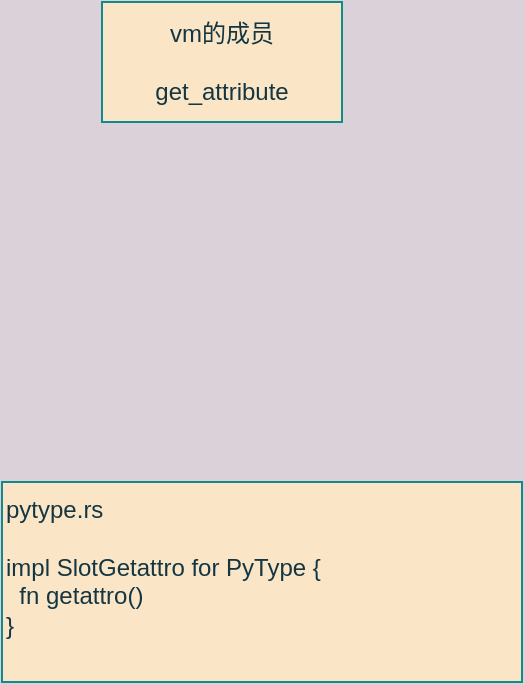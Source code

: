 <mxfile version="13.10.0" type="embed" pages="2">
    <diagram id="XS52OLoeRTV5R885y_wZ" name="Page-1">
        <mxGraphModel dx="938" dy="815" grid="1" gridSize="10" guides="1" tooltips="1" connect="1" arrows="1" fold="1" page="1" pageScale="1" pageWidth="850" pageHeight="1100" background="#DAD2D8" math="0" shadow="0">
            <root>
                <mxCell id="0"/>
                <mxCell id="1" parent="0"/>
                <mxCell id="2" value="vm的成员&lt;br&gt;&lt;br&gt;get_attribute" style="rounded=0;whiteSpace=wrap;html=1;sketch=0;strokeColor=#0F8B8D;fillColor=#FAE5C7;fontColor=#143642;" parent="1" vertex="1">
                    <mxGeometry x="290" y="110" width="120" height="60" as="geometry"/>
                </mxCell>
                <mxCell id="3" value="pytype.rs&lt;br&gt;&lt;br&gt;impl SlotGetattro for PyType {&lt;br&gt;&amp;nbsp; fn getattro()&lt;br&gt;}" style="rounded=0;whiteSpace=wrap;html=1;sketch=0;strokeColor=#0F8B8D;fillColor=#FAE5C7;fontColor=#143642;align=left;verticalAlign=top;" parent="1" vertex="1">
                    <mxGeometry x="240" y="350" width="260" height="100" as="geometry"/>
                </mxCell>
            </root>
        </mxGraphModel>
    </diagram>
    <diagram id="97rxhQzKP9ooAF3zE--c" name="Page-2">
        <mxGraphModel dx="938" dy="815" grid="1" gridSize="10" guides="1" tooltips="1" connect="1" arrows="1" fold="1" page="1" pageScale="1" pageWidth="850" pageHeight="1100" background="#DAD2D8" math="0" shadow="0">
            <root>
                <mxCell id="CzY0r9yLW-JPZmL5AB3J-0"/>
                <mxCell id="CzY0r9yLW-JPZmL5AB3J-1" parent="CzY0r9yLW-JPZmL5AB3J-0"/>
                <mxCell id="CzY0r9yLW-JPZmL5AB3J-4" value="TypePayload" style="swimlane;fontStyle=1;align=center;verticalAlign=top;childLayout=stackLayout;horizontal=1;startSize=26;horizontalStack=0;resizeParent=1;resizeParentMax=0;resizeLast=0;collapsible=1;marginBottom=0;rounded=0;sketch=0;fillColor=#FAE5C7;strokeColor=#0F8B8D;fontColor=#143642;" parent="CzY0r9yLW-JPZmL5AB3J-1" vertex="1">
                    <mxGeometry x="270" y="340" width="160" height="138" as="geometry"/>
                </mxCell>
                <mxCell id="CzY0r9yLW-JPZmL5AB3J-5" value="base" style="text;strokeColor=none;fillColor=none;align=left;verticalAlign=top;spacingLeft=4;spacingRight=4;overflow=hidden;rotatable=0;points=[[0,0.5],[1,0.5]];portConstraint=eastwest;fontColor=#143642;" parent="CzY0r9yLW-JPZmL5AB3J-4" vertex="1">
                    <mxGeometry y="26" width="160" height="26" as="geometry"/>
                </mxCell>
                <mxCell id="CzY0r9yLW-JPZmL5AB3J-6" value="" style="line;strokeWidth=1;fillColor=none;align=left;verticalAlign=middle;spacingTop=-1;spacingLeft=3;spacingRight=3;rotatable=0;labelPosition=right;points=[];portConstraint=eastwest;strokeColor=#0F8B8D;fontColor=#143642;labelBackgroundColor=#DAD2D8;" parent="CzY0r9yLW-JPZmL5AB3J-4" vertex="1">
                    <mxGeometry y="52" width="160" height="8" as="geometry"/>
                </mxCell>
                <mxCell id="CzY0r9yLW-JPZmL5AB3J-7" value="bases" style="text;fillColor=none;align=left;verticalAlign=top;spacingLeft=4;spacingRight=4;overflow=hidden;rotatable=0;points=[[0,0.5],[1,0.5]];portConstraint=eastwest;fontColor=#143642;" parent="CzY0r9yLW-JPZmL5AB3J-4" vertex="1">
                    <mxGeometry y="60" width="160" height="26" as="geometry"/>
                </mxCell>
                <mxCell id="CzY0r9yLW-JPZmL5AB3J-14" value="subclasses" style="text;strokeColor=none;fillColor=none;align=left;verticalAlign=top;spacingLeft=4;spacingRight=4;overflow=hidden;rotatable=0;points=[[0,0.5],[1,0.5]];portConstraint=eastwest;fontColor=#143642;labelBorderColor=none;" parent="CzY0r9yLW-JPZmL5AB3J-4" vertex="1">
                    <mxGeometry y="86" width="160" height="26" as="geometry"/>
                </mxCell>
                <mxCell id="CzY0r9yLW-JPZmL5AB3J-20" value="mro" style="text;strokeColor=none;fillColor=none;align=left;verticalAlign=top;spacingLeft=4;spacingRight=4;overflow=hidden;rotatable=0;points=[[0,0.5],[1,0.5]];portConstraint=eastwest;fontColor=#143642;labelBorderColor=none;" parent="CzY0r9yLW-JPZmL5AB3J-4" vertex="1">
                    <mxGeometry y="112" width="160" height="26" as="geometry"/>
                </mxCell>
                <mxCell id="CzY0r9yLW-JPZmL5AB3J-15" value="ObjectPayload&#10;" style="swimlane;fontStyle=1;align=center;verticalAlign=top;childLayout=stackLayout;horizontal=1;startSize=26;horizontalStack=0;resizeParent=1;resizeParentMax=0;resizeLast=0;collapsible=1;marginBottom=0;rounded=0;sketch=0;fillColor=#FAE5C7;strokeColor=#0F8B8D;fontColor=#143642;" parent="CzY0r9yLW-JPZmL5AB3J-1" vertex="1">
                    <mxGeometry x="530" y="340" width="160" height="138" as="geometry"/>
                </mxCell>
                <mxCell id="CzY0r9yLW-JPZmL5AB3J-16" value="base" style="text;strokeColor=none;fillColor=none;align=left;verticalAlign=top;spacingLeft=4;spacingRight=4;overflow=hidden;rotatable=0;points=[[0,0.5],[1,0.5]];portConstraint=eastwest;fontColor=#143642;" parent="CzY0r9yLW-JPZmL5AB3J-15" vertex="1">
                    <mxGeometry y="26" width="160" height="26" as="geometry"/>
                </mxCell>
                <mxCell id="CzY0r9yLW-JPZmL5AB3J-17" value="" style="line;strokeWidth=1;fillColor=none;align=left;verticalAlign=middle;spacingTop=-1;spacingLeft=3;spacingRight=3;rotatable=0;labelPosition=right;points=[];portConstraint=eastwest;strokeColor=#0F8B8D;fontColor=#143642;labelBackgroundColor=#DAD2D8;" parent="CzY0r9yLW-JPZmL5AB3J-15" vertex="1">
                    <mxGeometry y="52" width="160" height="8" as="geometry"/>
                </mxCell>
                <mxCell id="CzY0r9yLW-JPZmL5AB3J-18" value="bases" style="text;fillColor=none;align=left;verticalAlign=top;spacingLeft=4;spacingRight=4;overflow=hidden;rotatable=0;points=[[0,0.5],[1,0.5]];portConstraint=eastwest;fontColor=#143642;" parent="CzY0r9yLW-JPZmL5AB3J-15" vertex="1">
                    <mxGeometry y="60" width="160" height="26" as="geometry"/>
                </mxCell>
                <mxCell id="CzY0r9yLW-JPZmL5AB3J-19" value="subclasses" style="text;strokeColor=none;fillColor=none;align=left;verticalAlign=top;spacingLeft=4;spacingRight=4;overflow=hidden;rotatable=0;points=[[0,0.5],[1,0.5]];portConstraint=eastwest;fontColor=#143642;labelBorderColor=none;" parent="CzY0r9yLW-JPZmL5AB3J-15" vertex="1">
                    <mxGeometry y="86" width="160" height="26" as="geometry"/>
                </mxCell>
                <mxCell id="CzY0r9yLW-JPZmL5AB3J-21" value="mro" style="text;strokeColor=none;fillColor=none;align=left;verticalAlign=top;spacingLeft=4;spacingRight=4;overflow=hidden;rotatable=0;points=[[0,0.5],[1,0.5]];portConstraint=eastwest;fontColor=#143642;labelBorderColor=none;" parent="CzY0r9yLW-JPZmL5AB3J-15" vertex="1">
                    <mxGeometry y="112" width="160" height="26" as="geometry"/>
                </mxCell>
                <mxCell id="CzY0r9yLW-JPZmL5AB3J-22" style="edgeStyle=orthogonalEdgeStyle;curved=0;rounded=1;sketch=0;orthogonalLoop=1;jettySize=auto;html=1;exitX=1;exitY=0.5;exitDx=0;exitDy=0;entryX=0.5;entryY=0;entryDx=0;entryDy=0;strokeColor=#A8201A;fillColor=#FAE5C7;fontColor=#143642;labelBackgroundColor=#DAD2D8;" parent="CzY0r9yLW-JPZmL5AB3J-1" source="CzY0r9yLW-JPZmL5AB3J-20" target="CzY0r9yLW-JPZmL5AB3J-15" edge="1">
                    <mxGeometry relative="1" as="geometry"/>
                </mxCell>
                <mxCell id="CzY0r9yLW-JPZmL5AB3J-23" style="edgeStyle=orthogonalEdgeStyle;curved=0;rounded=1;sketch=0;orthogonalLoop=1;jettySize=auto;html=1;exitX=1;exitY=0.5;exitDx=0;exitDy=0;entryX=0.5;entryY=0;entryDx=0;entryDy=0;strokeColor=#A8201A;fillColor=#FAE5C7;fontColor=#143642;labelBackgroundColor=#DAD2D8;" parent="CzY0r9yLW-JPZmL5AB3J-1" source="CzY0r9yLW-JPZmL5AB3J-7" target="CzY0r9yLW-JPZmL5AB3J-15" edge="1">
                    <mxGeometry relative="1" as="geometry"/>
                </mxCell>
                <mxCell id="CzY0r9yLW-JPZmL5AB3J-24" style="edgeStyle=orthogonalEdgeStyle;curved=0;rounded=1;sketch=0;orthogonalLoop=1;jettySize=auto;html=1;exitX=1;exitY=0.5;exitDx=0;exitDy=0;entryX=0.5;entryY=0;entryDx=0;entryDy=0;strokeColor=#A8201A;fillColor=#FAE5C7;fontColor=#143642;labelBackgroundColor=#DAD2D8;" parent="CzY0r9yLW-JPZmL5AB3J-1" source="CzY0r9yLW-JPZmL5AB3J-5" target="CzY0r9yLW-JPZmL5AB3J-15" edge="1">
                    <mxGeometry relative="1" as="geometry"/>
                </mxCell>
                <mxCell id="CzY0r9yLW-JPZmL5AB3J-26" style="edgeStyle=orthogonalEdgeStyle;curved=0;rounded=1;sketch=0;orthogonalLoop=1;jettySize=auto;html=1;exitX=1;exitY=0.5;exitDx=0;exitDy=0;entryX=0.5;entryY=0;entryDx=0;entryDy=0;strokeColor=#A8201A;fillColor=#FAE5C7;fontColor=#143642;labelBackgroundColor=#DAD2D8;" parent="CzY0r9yLW-JPZmL5AB3J-1" source="CzY0r9yLW-JPZmL5AB3J-19" target="CzY0r9yLW-JPZmL5AB3J-4" edge="1">
                    <mxGeometry relative="1" as="geometry">
                        <Array as="points">
                            <mxPoint x="710" y="439"/>
                            <mxPoint x="710" y="280"/>
                            <mxPoint x="350" y="280"/>
                        </Array>
                    </mxGeometry>
                </mxCell>
                <mxCell id="Dr2RQgqh9aaFfEjzfvpk-0" value="TypeType" style="swimlane;fontStyle=1;align=center;verticalAlign=top;childLayout=stackLayout;horizontal=1;startSize=26;horizontalStack=0;resizeParent=1;resizeParentMax=0;resizeLast=0;collapsible=1;marginBottom=0;rounded=0;sketch=0;fillColor=#FAE5C7;strokeColor=#0F8B8D;fontColor=#143642;" parent="CzY0r9yLW-JPZmL5AB3J-1" vertex="1">
                    <mxGeometry x="110" y="140" width="190" height="86" as="geometry"/>
                </mxCell>
                <mxCell id="Dr2RQgqh9aaFfEjzfvpk-1" value="Inner.Payload" style="text;strokeColor=none;fillColor=none;align=left;verticalAlign=top;spacingLeft=4;spacingRight=4;overflow=hidden;rotatable=0;points=[[0,0.5],[1,0.5]];portConstraint=eastwest;fontColor=#143642;" parent="Dr2RQgqh9aaFfEjzfvpk-0" vertex="1">
                    <mxGeometry y="26" width="190" height="26" as="geometry"/>
                </mxCell>
                <mxCell id="Dr2RQgqh9aaFfEjzfvpk-2" value="" style="line;strokeWidth=1;fillColor=none;align=left;verticalAlign=middle;spacingTop=-1;spacingLeft=3;spacingRight=3;rotatable=0;labelPosition=right;points=[];portConstraint=eastwest;strokeColor=#0F8B8D;fontColor=#143642;labelBackgroundColor=#DAD2D8;" parent="Dr2RQgqh9aaFfEjzfvpk-0" vertex="1">
                    <mxGeometry y="52" width="190" height="8" as="geometry"/>
                </mxCell>
                <mxCell id="Dr2RQgqh9aaFfEjzfvpk-14" style="edgeStyle=orthogonalEdgeStyle;curved=0;rounded=1;sketch=0;orthogonalLoop=1;jettySize=auto;html=1;exitX=0;exitY=0.5;exitDx=0;exitDy=0;entryX=0.5;entryY=0;entryDx=0;entryDy=0;strokeColor=#A8201A;fillColor=#FAE5C7;fontColor=#143642;labelBackgroundColor=#DAD2D8;" parent="Dr2RQgqh9aaFfEjzfvpk-0" source="Dr2RQgqh9aaFfEjzfvpk-3" target="Dr2RQgqh9aaFfEjzfvpk-0" edge="1">
                    <mxGeometry relative="1" as="geometry">
                        <Array as="points">
                            <mxPoint x="-20" y="73"/>
                            <mxPoint x="-20" y="-20"/>
                            <mxPoint x="95" y="-20"/>
                        </Array>
                    </mxGeometry>
                </mxCell>
                <mxCell id="Dr2RQgqh9aaFfEjzfvpk-3" value="Inner.typ     对应obj.__class__" style="text;fillColor=none;align=left;verticalAlign=top;spacingLeft=4;spacingRight=4;overflow=hidden;rotatable=0;points=[[0,0.5],[1,0.5]];portConstraint=eastwest;fontColor=#143642;" parent="Dr2RQgqh9aaFfEjzfvpk-0" vertex="1">
                    <mxGeometry y="60" width="190" height="26" as="geometry"/>
                </mxCell>
                <mxCell id="Dr2RQgqh9aaFfEjzfvpk-6" value="ObjectType" style="swimlane;fontStyle=1;align=center;verticalAlign=top;childLayout=stackLayout;horizontal=1;startSize=26;horizontalStack=0;resizeParent=1;resizeParentMax=0;resizeLast=0;collapsible=1;marginBottom=0;rounded=0;sketch=0;fillColor=#FAE5C7;strokeColor=#0F8B8D;fontColor=#143642;" parent="CzY0r9yLW-JPZmL5AB3J-1" vertex="1">
                    <mxGeometry x="370" y="40" width="190" height="86" as="geometry"/>
                </mxCell>
                <mxCell id="Dr2RQgqh9aaFfEjzfvpk-7" value="Inner.Payload" style="text;strokeColor=none;fillColor=none;align=left;verticalAlign=top;spacingLeft=4;spacingRight=4;overflow=hidden;rotatable=0;points=[[0,0.5],[1,0.5]];portConstraint=eastwest;fontColor=#143642;" parent="Dr2RQgqh9aaFfEjzfvpk-6" vertex="1">
                    <mxGeometry y="26" width="190" height="26" as="geometry"/>
                </mxCell>
                <mxCell id="Dr2RQgqh9aaFfEjzfvpk-8" value="" style="line;strokeWidth=1;fillColor=none;align=left;verticalAlign=middle;spacingTop=-1;spacingLeft=3;spacingRight=3;rotatable=0;labelPosition=right;points=[];portConstraint=eastwest;strokeColor=#0F8B8D;fontColor=#143642;labelBackgroundColor=#DAD2D8;" parent="Dr2RQgqh9aaFfEjzfvpk-6" vertex="1">
                    <mxGeometry y="52" width="190" height="8" as="geometry"/>
                </mxCell>
                <mxCell id="Dr2RQgqh9aaFfEjzfvpk-9" value="Inner.typ     对应obj.__class__" style="text;fillColor=none;align=left;verticalAlign=top;spacingLeft=4;spacingRight=4;overflow=hidden;rotatable=0;points=[[0,0.5],[1,0.5]];portConstraint=eastwest;fontColor=#143642;" parent="Dr2RQgqh9aaFfEjzfvpk-6" vertex="1">
                    <mxGeometry y="60" width="190" height="26" as="geometry"/>
                </mxCell>
                <mxCell id="Dr2RQgqh9aaFfEjzfvpk-11" style="edgeStyle=orthogonalEdgeStyle;curved=0;rounded=1;sketch=0;orthogonalLoop=1;jettySize=auto;html=1;exitX=1;exitY=0.5;exitDx=0;exitDy=0;entryX=0.5;entryY=0;entryDx=0;entryDy=0;strokeColor=#A8201A;fillColor=#FAE5C7;fontColor=#143642;labelBackgroundColor=#DAD2D8;" parent="CzY0r9yLW-JPZmL5AB3J-1" source="Dr2RQgqh9aaFfEjzfvpk-1" target="CzY0r9yLW-JPZmL5AB3J-4" edge="1">
                    <mxGeometry relative="1" as="geometry"/>
                </mxCell>
                <mxCell id="Dr2RQgqh9aaFfEjzfvpk-12" style="edgeStyle=orthogonalEdgeStyle;curved=0;rounded=1;sketch=0;orthogonalLoop=1;jettySize=auto;html=1;exitX=1;exitY=0.5;exitDx=0;exitDy=0;entryX=0.5;entryY=0;entryDx=0;entryDy=0;strokeColor=#A8201A;fillColor=#FAE5C7;fontColor=#143642;labelBackgroundColor=#DAD2D8;" parent="CzY0r9yLW-JPZmL5AB3J-1" source="Dr2RQgqh9aaFfEjzfvpk-7" target="CzY0r9yLW-JPZmL5AB3J-15" edge="1">
                    <mxGeometry relative="1" as="geometry"/>
                </mxCell>
                <mxCell id="Dr2RQgqh9aaFfEjzfvpk-13" style="edgeStyle=orthogonalEdgeStyle;curved=0;rounded=1;sketch=0;orthogonalLoop=1;jettySize=auto;html=1;exitX=0;exitY=0.5;exitDx=0;exitDy=0;entryX=0.5;entryY=0;entryDx=0;entryDy=0;strokeColor=#A8201A;fillColor=#FAE5C7;fontColor=#143642;labelBackgroundColor=#DAD2D8;" parent="CzY0r9yLW-JPZmL5AB3J-1" source="Dr2RQgqh9aaFfEjzfvpk-9" target="Dr2RQgqh9aaFfEjzfvpk-0" edge="1">
                    <mxGeometry relative="1" as="geometry"/>
                </mxCell>
                <mxCell id="Dr2RQgqh9aaFfEjzfvpk-17" style="edgeStyle=orthogonalEdgeStyle;curved=0;rounded=1;sketch=0;orthogonalLoop=1;jettySize=auto;html=1;exitX=0.5;exitY=0;exitDx=0;exitDy=0;entryX=0.5;entryY=1;entryDx=0;entryDy=0;strokeColor=#A8201A;fillColor=#FAE5C7;fontColor=#143642;labelBackgroundColor=#DAD2D8;" parent="CzY0r9yLW-JPZmL5AB3J-1" source="Dr2RQgqh9aaFfEjzfvpk-15" target="Dr2RQgqh9aaFfEjzfvpk-16" edge="1">
                    <mxGeometry relative="1" as="geometry"/>
                </mxCell>
                <mxCell id="Dr2RQgqh9aaFfEjzfvpk-18" value="zelf.class()" style="edgeLabel;html=1;align=center;verticalAlign=middle;resizable=0;points=[];fontColor=#143642;labelBackgroundColor=#DAD2D8;" parent="Dr2RQgqh9aaFfEjzfvpk-17" vertex="1" connectable="0">
                    <mxGeometry x="0.062" relative="1" as="geometry">
                        <mxPoint as="offset"/>
                    </mxGeometry>
                </mxCell>
                <mxCell id="Dr2RQgqh9aaFfEjzfvpk-50" style="edgeStyle=orthogonalEdgeStyle;curved=0;rounded=1;sketch=0;orthogonalLoop=1;jettySize=auto;html=1;exitX=0.5;exitY=1;exitDx=0;exitDy=0;entryX=0;entryY=0.5;entryDx=0;entryDy=0;strokeColor=#A8201A;fillColor=#FAE5C7;fontColor=#143642;labelBackgroundColor=#DAD2D8;" parent="CzY0r9yLW-JPZmL5AB3J-1" source="Dr2RQgqh9aaFfEjzfvpk-15" target="Dr2RQgqh9aaFfEjzfvpk-49" edge="1">
                    <mxGeometry relative="1" as="geometry"/>
                </mxCell>
                <mxCell id="Dr2RQgqh9aaFfEjzfvpk-51" value="else" style="edgeLabel;html=1;align=center;verticalAlign=middle;resizable=0;points=[];fontColor=#143642;labelBackgroundColor=#DAD2D8;" parent="Dr2RQgqh9aaFfEjzfvpk-50" vertex="1" connectable="0">
                    <mxGeometry x="0.501" y="2" relative="1" as="geometry">
                        <mxPoint as="offset"/>
                    </mxGeometry>
                </mxCell>
                <mxCell id="Dr2RQgqh9aaFfEjzfvpk-15" value="zelf" style="rounded=0;whiteSpace=wrap;html=1;sketch=0;strokeColor=#0F8B8D;fillColor=#FAE5C7;fontColor=#143642;" parent="CzY0r9yLW-JPZmL5AB3J-1" vertex="1">
                    <mxGeometry x="140" y="930" width="120" height="60" as="geometry"/>
                </mxCell>
                <mxCell id="Dr2RQgqh9aaFfEjzfvpk-20" style="edgeStyle=orthogonalEdgeStyle;curved=0;rounded=1;sketch=0;orthogonalLoop=1;jettySize=auto;html=1;exitX=1;exitY=0.5;exitDx=0;exitDy=0;entryX=0;entryY=0.5;entryDx=0;entryDy=0;strokeColor=#A8201A;fillColor=#FAE5C7;fontColor=#143642;labelBackgroundColor=#DAD2D8;" parent="CzY0r9yLW-JPZmL5AB3J-1" source="Dr2RQgqh9aaFfEjzfvpk-16" target="Dr2RQgqh9aaFfEjzfvpk-19" edge="1">
                    <mxGeometry relative="1" as="geometry"/>
                </mxCell>
                <mxCell id="Dr2RQgqh9aaFfEjzfvpk-21" value="mcl.getattr(name)" style="edgeLabel;html=1;align=center;verticalAlign=middle;resizable=0;points=[];fontColor=#143642;labelBackgroundColor=#DAD2D8;" parent="Dr2RQgqh9aaFfEjzfvpk-20" vertex="1" connectable="0">
                    <mxGeometry x="-0.28" y="5" relative="1" as="geometry">
                        <mxPoint x="14.29" y="-5" as="offset"/>
                    </mxGeometry>
                </mxCell>
                <mxCell id="Dr2RQgqh9aaFfEjzfvpk-16" value="mcl" style="rounded=0;whiteSpace=wrap;html=1;sketch=0;strokeColor=#0F8B8D;fillColor=#FAE5C7;fontColor=#143642;" parent="CzY0r9yLW-JPZmL5AB3J-1" vertex="1">
                    <mxGeometry x="140" y="810" width="120" height="60" as="geometry"/>
                </mxCell>
                <mxCell id="Dr2RQgqh9aaFfEjzfvpk-23" style="edgeStyle=orthogonalEdgeStyle;curved=0;rounded=1;sketch=0;orthogonalLoop=1;jettySize=auto;html=1;exitX=1;exitY=0.5;exitDx=0;exitDy=0;entryX=0;entryY=0.5;entryDx=0;entryDy=0;strokeColor=#A8201A;fillColor=#FAE5C7;fontColor=#143642;labelBackgroundColor=#DAD2D8;" parent="CzY0r9yLW-JPZmL5AB3J-1" source="Dr2RQgqh9aaFfEjzfvpk-19" target="Dr2RQgqh9aaFfEjzfvpk-22" edge="1">
                    <mxGeometry relative="1" as="geometry"/>
                </mxCell>
                <mxCell id="Dr2RQgqh9aaFfEjzfvpk-24" value="attr.class()" style="edgeLabel;html=1;align=center;verticalAlign=middle;resizable=0;points=[];fontColor=#143642;labelBackgroundColor=#DAD2D8;" parent="Dr2RQgqh9aaFfEjzfvpk-23" vertex="1" connectable="0">
                    <mxGeometry x="-0.194" relative="1" as="geometry">
                        <mxPoint as="offset"/>
                    </mxGeometry>
                </mxCell>
                <mxCell id="Dr2RQgqh9aaFfEjzfvpk-19" value="mcl_attr&lt;br&gt;as&lt;br&gt;attr" style="rounded=0;whiteSpace=wrap;html=1;sketch=0;strokeColor=#0F8B8D;fillColor=#FAE5C7;fontColor=#143642;" parent="CzY0r9yLW-JPZmL5AB3J-1" vertex="1">
                    <mxGeometry x="360" y="810" width="120" height="60" as="geometry"/>
                </mxCell>
                <mxCell id="Dr2RQgqh9aaFfEjzfvpk-27" value="" style="edgeStyle=orthogonalEdgeStyle;curved=0;rounded=1;sketch=0;orthogonalLoop=1;jettySize=auto;html=1;strokeColor=#A8201A;fillColor=#FAE5C7;fontColor=#143642;labelBackgroundColor=#DAD2D8;" parent="CzY0r9yLW-JPZmL5AB3J-1" source="Dr2RQgqh9aaFfEjzfvpk-22" target="Dr2RQgqh9aaFfEjzfvpk-26" edge="1">
                    <mxGeometry relative="1" as="geometry"/>
                </mxCell>
                <mxCell id="Dr2RQgqh9aaFfEjzfvpk-28" value="&lt;span style=&quot;font-size: 12px&quot;&gt;attr_class.mro.descr_get&lt;/span&gt;" style="edgeLabel;html=1;align=center;verticalAlign=middle;resizable=0;points=[];fontColor=#143642;labelBackgroundColor=none;" parent="Dr2RQgqh9aaFfEjzfvpk-27" vertex="1" connectable="0">
                    <mxGeometry x="-0.014" y="2" relative="1" as="geometry">
                        <mxPoint x="-4.29" y="-8" as="offset"/>
                    </mxGeometry>
                </mxCell>
                <mxCell id="Dr2RQgqh9aaFfEjzfvpk-22" value="attr_class" style="rounded=0;whiteSpace=wrap;html=1;sketch=0;strokeColor=#0F8B8D;fillColor=#FAE5C7;fontColor=#143642;" parent="CzY0r9yLW-JPZmL5AB3J-1" vertex="1">
                    <mxGeometry x="580" y="810" width="180" height="60" as="geometry"/>
                </mxCell>
                <mxCell id="Dr2RQgqh9aaFfEjzfvpk-26" value="&lt;font color=&quot;#ff3333&quot;&gt;(1)&lt;/font&gt;&lt;br&gt;descr_get" style="rounded=0;whiteSpace=wrap;html=1;sketch=0;strokeColor=#0F8B8D;fillColor=#FAE5C7;fontColor=#143642;" parent="CzY0r9yLW-JPZmL5AB3J-1" vertex="1">
                    <mxGeometry x="950" y="810" width="120" height="60" as="geometry"/>
                </mxCell>
                <mxCell id="Dr2RQgqh9aaFfEjzfvpk-29" style="edgeStyle=orthogonalEdgeStyle;curved=0;rounded=1;sketch=0;orthogonalLoop=1;jettySize=auto;html=1;exitX=1;exitY=0.5;exitDx=0;exitDy=0;strokeColor=#A8201A;fillColor=#FAE5C7;fontColor=#143642;entryX=0;entryY=0.5;entryDx=0;entryDy=0;labelBackgroundColor=#DAD2D8;" parent="CzY0r9yLW-JPZmL5AB3J-1" source="Dr2RQgqh9aaFfEjzfvpk-15" target="Dr2RQgqh9aaFfEjzfvpk-31" edge="1">
                    <mxGeometry relative="1" as="geometry">
                        <mxPoint x="270" y="884" as="sourcePoint"/>
                        <mxPoint x="390" y="960" as="targetPoint"/>
                    </mxGeometry>
                </mxCell>
                <mxCell id="Dr2RQgqh9aaFfEjzfvpk-30" value="zelf.getattr(name)" style="edgeLabel;html=1;align=center;verticalAlign=middle;resizable=0;points=[];fontColor=#143642;labelBackgroundColor=#DAD2D8;" parent="Dr2RQgqh9aaFfEjzfvpk-29" vertex="1" connectable="0">
                    <mxGeometry x="-0.28" y="5" relative="1" as="geometry">
                        <mxPoint x="14.29" y="-5" as="offset"/>
                    </mxGeometry>
                </mxCell>
                <mxCell id="Dr2RQgqh9aaFfEjzfvpk-41" style="edgeStyle=orthogonalEdgeStyle;curved=0;rounded=1;sketch=0;orthogonalLoop=1;jettySize=auto;html=1;exitX=0.5;exitY=1;exitDx=0;exitDy=0;entryX=0;entryY=0.5;entryDx=0;entryDy=0;strokeColor=#A8201A;fillColor=#FAE5C7;fontColor=#143642;labelBackgroundColor=#DAD2D8;" parent="CzY0r9yLW-JPZmL5AB3J-1" source="Dr2RQgqh9aaFfEjzfvpk-31" target="Dr2RQgqh9aaFfEjzfvpk-38" edge="1">
                    <mxGeometry relative="1" as="geometry"/>
                </mxCell>
                <mxCell id="Dr2RQgqh9aaFfEjzfvpk-42" value="if let Some(cls_attr) = zelf_attr" style="edgeLabel;html=1;align=center;verticalAlign=middle;resizable=0;points=[];fontColor=#143642;labelBackgroundColor=#DAD2D8;" parent="Dr2RQgqh9aaFfEjzfvpk-41" vertex="1" connectable="0">
                    <mxGeometry x="0.009" y="-7" relative="1" as="geometry">
                        <mxPoint x="34.29" y="3" as="offset"/>
                    </mxGeometry>
                </mxCell>
                <mxCell id="Dr2RQgqh9aaFfEjzfvpk-31" value="zelf_attr&lt;br&gt;as&lt;br&gt;attr" style="rounded=0;whiteSpace=wrap;html=1;sketch=0;strokeColor=#0F8B8D;fillColor=#FAE5C7;fontColor=#143642;" parent="CzY0r9yLW-JPZmL5AB3J-1" vertex="1">
                    <mxGeometry x="360" y="930" width="120" height="60" as="geometry"/>
                </mxCell>
                <mxCell id="Dr2RQgqh9aaFfEjzfvpk-32" value="attr_class" style="rounded=0;whiteSpace=wrap;html=1;sketch=0;strokeColor=#0F8B8D;fillColor=#FAE5C7;fontColor=#143642;" parent="CzY0r9yLW-JPZmL5AB3J-1" vertex="1">
                    <mxGeometry x="580" y="930" width="180" height="60" as="geometry"/>
                </mxCell>
                <mxCell id="Dr2RQgqh9aaFfEjzfvpk-33" style="edgeStyle=orthogonalEdgeStyle;curved=0;rounded=1;sketch=0;orthogonalLoop=1;jettySize=auto;html=1;exitX=1;exitY=0.5;exitDx=0;exitDy=0;strokeColor=#A8201A;fillColor=#FAE5C7;fontColor=#143642;entryX=0;entryY=0.5;entryDx=0;entryDy=0;labelBackgroundColor=#DAD2D8;" parent="CzY0r9yLW-JPZmL5AB3J-1" source="Dr2RQgqh9aaFfEjzfvpk-31" target="Dr2RQgqh9aaFfEjzfvpk-32" edge="1">
                    <mxGeometry relative="1" as="geometry">
                        <mxPoint x="490" y="850" as="sourcePoint"/>
                        <mxPoint x="580" y="970" as="targetPoint"/>
                    </mxGeometry>
                </mxCell>
                <mxCell id="Dr2RQgqh9aaFfEjzfvpk-34" value="attr.class()" style="edgeLabel;html=1;align=center;verticalAlign=middle;resizable=0;points=[];fontColor=#143642;labelBackgroundColor=#DAD2D8;" parent="Dr2RQgqh9aaFfEjzfvpk-33" vertex="1" connectable="0">
                    <mxGeometry x="-0.194" relative="1" as="geometry">
                        <mxPoint as="offset"/>
                    </mxGeometry>
                </mxCell>
                <mxCell id="Dr2RQgqh9aaFfEjzfvpk-35" value="" style="edgeStyle=orthogonalEdgeStyle;curved=0;rounded=1;sketch=0;orthogonalLoop=1;jettySize=auto;html=1;strokeColor=#A8201A;fillColor=#FAE5C7;fontColor=#143642;exitX=1;exitY=0.5;exitDx=0;exitDy=0;labelBackgroundColor=#DAD2D8;" parent="CzY0r9yLW-JPZmL5AB3J-1" source="Dr2RQgqh9aaFfEjzfvpk-32" target="Dr2RQgqh9aaFfEjzfvpk-37" edge="1">
                    <mxGeometry relative="1" as="geometry">
                        <mxPoint x="720" y="960" as="sourcePoint"/>
                    </mxGeometry>
                </mxCell>
                <mxCell id="Dr2RQgqh9aaFfEjzfvpk-36" value="&lt;span style=&quot;font-size: 12px&quot;&gt;attr_class.mro.descr_get&lt;/span&gt;" style="edgeLabel;html=1;align=center;verticalAlign=middle;resizable=0;points=[];fontColor=#143642;labelBackgroundColor=none;" parent="Dr2RQgqh9aaFfEjzfvpk-35" vertex="1" connectable="0">
                    <mxGeometry x="-0.014" y="2" relative="1" as="geometry">
                        <mxPoint x="-4.29" y="-8" as="offset"/>
                    </mxGeometry>
                </mxCell>
                <mxCell id="Dr2RQgqh9aaFfEjzfvpk-37" value="&lt;font color=&quot;#ff3333&quot;&gt;(2)&lt;/font&gt;&lt;br&gt;descr_get" style="rounded=0;whiteSpace=wrap;html=1;sketch=0;strokeColor=#0F8B8D;fillColor=#FAE5C7;fontColor=#143642;" parent="CzY0r9yLW-JPZmL5AB3J-1" vertex="1">
                    <mxGeometry x="950" y="930" width="120" height="60" as="geometry"/>
                </mxCell>
                <mxCell id="Dr2RQgqh9aaFfEjzfvpk-38" value="&lt;font color=&quot;#ff3333&quot;&gt;(3)&lt;/font&gt;&lt;br&gt;Return cls_attr" style="rounded=0;whiteSpace=wrap;html=1;sketch=0;strokeColor=#0F8B8D;fillColor=#FAE5C7;fontColor=#143642;" parent="CzY0r9yLW-JPZmL5AB3J-1" vertex="1">
                    <mxGeometry x="580" y="1030" width="180" height="60" as="geometry"/>
                </mxCell>
                <mxCell id="Dr2RQgqh9aaFfEjzfvpk-43" style="edgeStyle=orthogonalEdgeStyle;curved=0;rounded=1;sketch=0;orthogonalLoop=1;jettySize=auto;html=1;exitX=0.5;exitY=0;exitDx=0;exitDy=0;entryX=0;entryY=0.5;entryDx=0;entryDy=0;strokeColor=#A8201A;fillColor=#FAE5C7;fontColor=#143642;labelBackgroundColor=#DAD2D8;" parent="CzY0r9yLW-JPZmL5AB3J-1" source="Dr2RQgqh9aaFfEjzfvpk-19" target="Dr2RQgqh9aaFfEjzfvpk-45" edge="1">
                    <mxGeometry relative="1" as="geometry">
                        <mxPoint x="420" y="650" as="sourcePoint"/>
                    </mxGeometry>
                </mxCell>
                <mxCell id="Dr2RQgqh9aaFfEjzfvpk-44" value="if let Some(attr) = mcl_attr" style="edgeLabel;html=1;align=center;verticalAlign=middle;resizable=0;points=[];fontColor=#143642;labelBackgroundColor=#DAD2D8;" parent="Dr2RQgqh9aaFfEjzfvpk-43" vertex="1" connectable="0">
                    <mxGeometry x="0.009" y="-7" relative="1" as="geometry">
                        <mxPoint x="34.29" y="3" as="offset"/>
                    </mxGeometry>
                </mxCell>
                <mxCell id="Dr2RQgqh9aaFfEjzfvpk-45" value="&lt;font color=&quot;#ff3333&quot;&gt;(4)&lt;/font&gt;&lt;br&gt;Return vm.call_if_get_descriptor()" style="rounded=0;whiteSpace=wrap;html=1;sketch=0;strokeColor=#0F8B8D;fillColor=#FAE5C7;fontColor=#143642;" parent="CzY0r9yLW-JPZmL5AB3J-1" vertex="1">
                    <mxGeometry x="580" y="690" width="180" height="60" as="geometry"/>
                </mxCell>
                <mxCell id="Dr2RQgqh9aaFfEjzfvpk-46" style="edgeStyle=orthogonalEdgeStyle;curved=0;rounded=1;sketch=0;orthogonalLoop=1;jettySize=auto;html=1;exitX=0.5;exitY=1;exitDx=0;exitDy=0;entryX=0;entryY=0.5;entryDx=0;entryDy=0;strokeColor=#A8201A;fillColor=#FAE5C7;fontColor=#143642;labelBackgroundColor=#DAD2D8;" parent="CzY0r9yLW-JPZmL5AB3J-1" source="Dr2RQgqh9aaFfEjzfvpk-15" target="Dr2RQgqh9aaFfEjzfvpk-48" edge="1">
                    <mxGeometry relative="1" as="geometry">
                        <mxPoint x="420" y="1120" as="sourcePoint"/>
                    </mxGeometry>
                </mxCell>
                <mxCell id="Dr2RQgqh9aaFfEjzfvpk-47" value="if let Some(ref getter) = zelf.get_attr(&quot;__getattr__&quot;)" style="edgeLabel;html=1;align=center;verticalAlign=middle;resizable=0;points=[];fontColor=#143642;labelBackgroundColor=#DAD2D8;" parent="Dr2RQgqh9aaFfEjzfvpk-46" vertex="1" connectable="0">
                    <mxGeometry x="0.009" y="-7" relative="1" as="geometry">
                        <mxPoint x="67.14" y="3" as="offset"/>
                    </mxGeometry>
                </mxCell>
                <mxCell id="Dr2RQgqh9aaFfEjzfvpk-48" value="&lt;font color=&quot;#ff3333&quot;&gt;(5)&lt;/font&gt;&lt;br&gt;Return vm.invoke(getter)" style="rounded=0;whiteSpace=wrap;html=1;sketch=0;strokeColor=#0F8B8D;fillColor=#FAE5C7;fontColor=#143642;" parent="CzY0r9yLW-JPZmL5AB3J-1" vertex="1">
                    <mxGeometry x="580" y="1160" width="180" height="60" as="geometry"/>
                </mxCell>
                <mxCell id="Dr2RQgqh9aaFfEjzfvpk-49" value="&lt;font color=&quot;#ff3333&quot;&gt;(6)&lt;/font&gt;&lt;br&gt;Return Err no attribute" style="rounded=0;whiteSpace=wrap;html=1;sketch=0;strokeColor=#0F8B8D;fillColor=#FAE5C7;fontColor=#143642;" parent="CzY0r9yLW-JPZmL5AB3J-1" vertex="1">
                    <mxGeometry x="580" y="1260" width="180" height="60" as="geometry"/>
                </mxCell>
                <mxCell id="3FHxwofCkR-IxA6MTeDd-1" value="属性检索逻辑&lt;br&gt;1、检查是否有数据描述器&lt;br&gt;2、检查对象本身字典是否有这个属性&lt;br&gt;3、检查非数据描述器" style="text;html=1;align=left;verticalAlign=middle;resizable=0;points=[];autosize=1;fontColor=#143642;" vertex="1" parent="CzY0r9yLW-JPZmL5AB3J-1">
                    <mxGeometry x="1165" y="820" width="210" height="60" as="geometry"/>
                </mxCell>
            </root>
        </mxGraphModel>
    </diagram>
</mxfile>